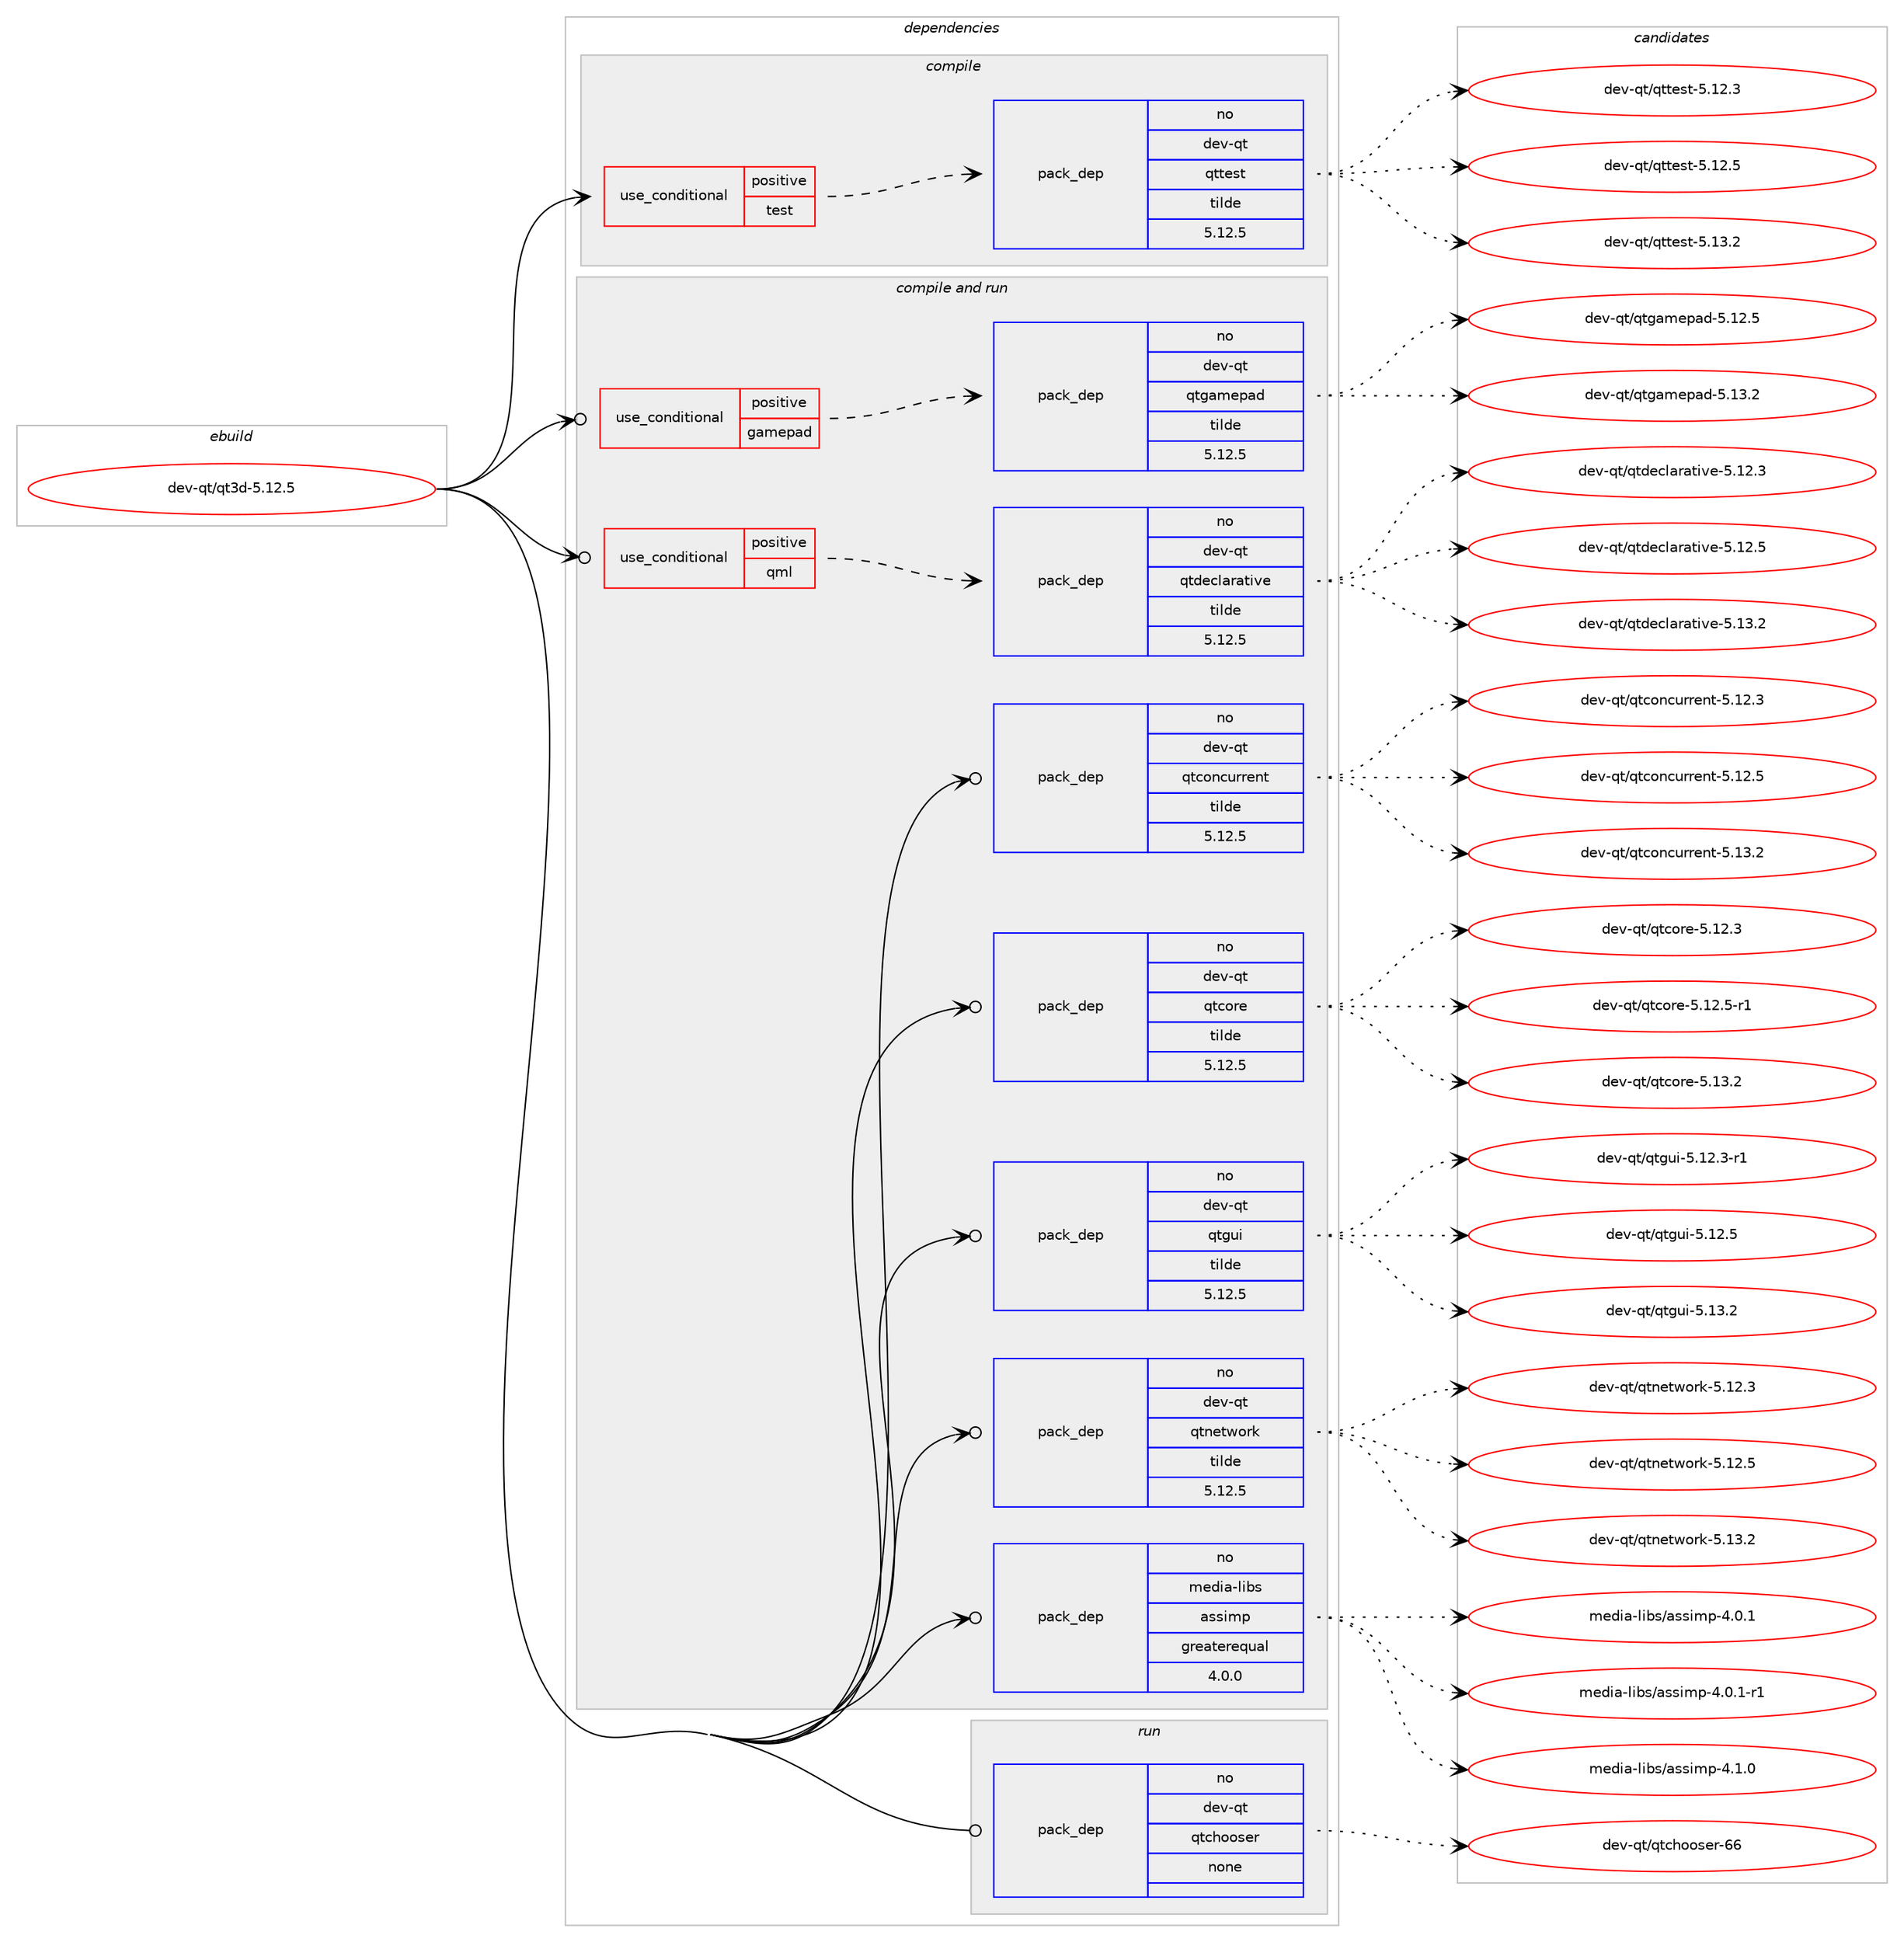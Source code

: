 digraph prolog {

# *************
# Graph options
# *************

newrank=true;
concentrate=true;
compound=true;
graph [rankdir=LR,fontname=Helvetica,fontsize=10,ranksep=1.5];#, ranksep=2.5, nodesep=0.2];
edge  [arrowhead=vee];
node  [fontname=Helvetica,fontsize=10];

# **********
# The ebuild
# **********

subgraph cluster_leftcol {
color=gray;
rank=same;
label=<<i>ebuild</i>>;
id [label="dev-qt/qt3d-5.12.5", color=red, width=4, href="../dev-qt/qt3d-5.12.5.svg"];
}

# ****************
# The dependencies
# ****************

subgraph cluster_midcol {
color=gray;
label=<<i>dependencies</i>>;
subgraph cluster_compile {
fillcolor="#eeeeee";
style=filled;
label=<<i>compile</i>>;
subgraph cond152162 {
dependency646054 [label=<<TABLE BORDER="0" CELLBORDER="1" CELLSPACING="0" CELLPADDING="4"><TR><TD ROWSPAN="3" CELLPADDING="10">use_conditional</TD></TR><TR><TD>positive</TD></TR><TR><TD>test</TD></TR></TABLE>>, shape=none, color=red];
subgraph pack482002 {
dependency646055 [label=<<TABLE BORDER="0" CELLBORDER="1" CELLSPACING="0" CELLPADDING="4" WIDTH="220"><TR><TD ROWSPAN="6" CELLPADDING="30">pack_dep</TD></TR><TR><TD WIDTH="110">no</TD></TR><TR><TD>dev-qt</TD></TR><TR><TD>qttest</TD></TR><TR><TD>tilde</TD></TR><TR><TD>5.12.5</TD></TR></TABLE>>, shape=none, color=blue];
}
dependency646054:e -> dependency646055:w [weight=20,style="dashed",arrowhead="vee"];
}
id:e -> dependency646054:w [weight=20,style="solid",arrowhead="vee"];
}
subgraph cluster_compileandrun {
fillcolor="#eeeeee";
style=filled;
label=<<i>compile and run</i>>;
subgraph cond152163 {
dependency646056 [label=<<TABLE BORDER="0" CELLBORDER="1" CELLSPACING="0" CELLPADDING="4"><TR><TD ROWSPAN="3" CELLPADDING="10">use_conditional</TD></TR><TR><TD>positive</TD></TR><TR><TD>gamepad</TD></TR></TABLE>>, shape=none, color=red];
subgraph pack482003 {
dependency646057 [label=<<TABLE BORDER="0" CELLBORDER="1" CELLSPACING="0" CELLPADDING="4" WIDTH="220"><TR><TD ROWSPAN="6" CELLPADDING="30">pack_dep</TD></TR><TR><TD WIDTH="110">no</TD></TR><TR><TD>dev-qt</TD></TR><TR><TD>qtgamepad</TD></TR><TR><TD>tilde</TD></TR><TR><TD>5.12.5</TD></TR></TABLE>>, shape=none, color=blue];
}
dependency646056:e -> dependency646057:w [weight=20,style="dashed",arrowhead="vee"];
}
id:e -> dependency646056:w [weight=20,style="solid",arrowhead="odotvee"];
subgraph cond152164 {
dependency646058 [label=<<TABLE BORDER="0" CELLBORDER="1" CELLSPACING="0" CELLPADDING="4"><TR><TD ROWSPAN="3" CELLPADDING="10">use_conditional</TD></TR><TR><TD>positive</TD></TR><TR><TD>qml</TD></TR></TABLE>>, shape=none, color=red];
subgraph pack482004 {
dependency646059 [label=<<TABLE BORDER="0" CELLBORDER="1" CELLSPACING="0" CELLPADDING="4" WIDTH="220"><TR><TD ROWSPAN="6" CELLPADDING="30">pack_dep</TD></TR><TR><TD WIDTH="110">no</TD></TR><TR><TD>dev-qt</TD></TR><TR><TD>qtdeclarative</TD></TR><TR><TD>tilde</TD></TR><TR><TD>5.12.5</TD></TR></TABLE>>, shape=none, color=blue];
}
dependency646058:e -> dependency646059:w [weight=20,style="dashed",arrowhead="vee"];
}
id:e -> dependency646058:w [weight=20,style="solid",arrowhead="odotvee"];
subgraph pack482005 {
dependency646060 [label=<<TABLE BORDER="0" CELLBORDER="1" CELLSPACING="0" CELLPADDING="4" WIDTH="220"><TR><TD ROWSPAN="6" CELLPADDING="30">pack_dep</TD></TR><TR><TD WIDTH="110">no</TD></TR><TR><TD>dev-qt</TD></TR><TR><TD>qtconcurrent</TD></TR><TR><TD>tilde</TD></TR><TR><TD>5.12.5</TD></TR></TABLE>>, shape=none, color=blue];
}
id:e -> dependency646060:w [weight=20,style="solid",arrowhead="odotvee"];
subgraph pack482006 {
dependency646061 [label=<<TABLE BORDER="0" CELLBORDER="1" CELLSPACING="0" CELLPADDING="4" WIDTH="220"><TR><TD ROWSPAN="6" CELLPADDING="30">pack_dep</TD></TR><TR><TD WIDTH="110">no</TD></TR><TR><TD>dev-qt</TD></TR><TR><TD>qtcore</TD></TR><TR><TD>tilde</TD></TR><TR><TD>5.12.5</TD></TR></TABLE>>, shape=none, color=blue];
}
id:e -> dependency646061:w [weight=20,style="solid",arrowhead="odotvee"];
subgraph pack482007 {
dependency646062 [label=<<TABLE BORDER="0" CELLBORDER="1" CELLSPACING="0" CELLPADDING="4" WIDTH="220"><TR><TD ROWSPAN="6" CELLPADDING="30">pack_dep</TD></TR><TR><TD WIDTH="110">no</TD></TR><TR><TD>dev-qt</TD></TR><TR><TD>qtgui</TD></TR><TR><TD>tilde</TD></TR><TR><TD>5.12.5</TD></TR></TABLE>>, shape=none, color=blue];
}
id:e -> dependency646062:w [weight=20,style="solid",arrowhead="odotvee"];
subgraph pack482008 {
dependency646063 [label=<<TABLE BORDER="0" CELLBORDER="1" CELLSPACING="0" CELLPADDING="4" WIDTH="220"><TR><TD ROWSPAN="6" CELLPADDING="30">pack_dep</TD></TR><TR><TD WIDTH="110">no</TD></TR><TR><TD>dev-qt</TD></TR><TR><TD>qtnetwork</TD></TR><TR><TD>tilde</TD></TR><TR><TD>5.12.5</TD></TR></TABLE>>, shape=none, color=blue];
}
id:e -> dependency646063:w [weight=20,style="solid",arrowhead="odotvee"];
subgraph pack482009 {
dependency646064 [label=<<TABLE BORDER="0" CELLBORDER="1" CELLSPACING="0" CELLPADDING="4" WIDTH="220"><TR><TD ROWSPAN="6" CELLPADDING="30">pack_dep</TD></TR><TR><TD WIDTH="110">no</TD></TR><TR><TD>media-libs</TD></TR><TR><TD>assimp</TD></TR><TR><TD>greaterequal</TD></TR><TR><TD>4.0.0</TD></TR></TABLE>>, shape=none, color=blue];
}
id:e -> dependency646064:w [weight=20,style="solid",arrowhead="odotvee"];
}
subgraph cluster_run {
fillcolor="#eeeeee";
style=filled;
label=<<i>run</i>>;
subgraph pack482010 {
dependency646065 [label=<<TABLE BORDER="0" CELLBORDER="1" CELLSPACING="0" CELLPADDING="4" WIDTH="220"><TR><TD ROWSPAN="6" CELLPADDING="30">pack_dep</TD></TR><TR><TD WIDTH="110">no</TD></TR><TR><TD>dev-qt</TD></TR><TR><TD>qtchooser</TD></TR><TR><TD>none</TD></TR><TR><TD></TD></TR></TABLE>>, shape=none, color=blue];
}
id:e -> dependency646065:w [weight=20,style="solid",arrowhead="odot"];
}
}

# **************
# The candidates
# **************

subgraph cluster_choices {
rank=same;
color=gray;
label=<<i>candidates</i>>;

subgraph choice482002 {
color=black;
nodesep=1;
choice100101118451131164711311611610111511645534649504651 [label="dev-qt/qttest-5.12.3", color=red, width=4,href="../dev-qt/qttest-5.12.3.svg"];
choice100101118451131164711311611610111511645534649504653 [label="dev-qt/qttest-5.12.5", color=red, width=4,href="../dev-qt/qttest-5.12.5.svg"];
choice100101118451131164711311611610111511645534649514650 [label="dev-qt/qttest-5.13.2", color=red, width=4,href="../dev-qt/qttest-5.13.2.svg"];
dependency646055:e -> choice100101118451131164711311611610111511645534649504651:w [style=dotted,weight="100"];
dependency646055:e -> choice100101118451131164711311611610111511645534649504653:w [style=dotted,weight="100"];
dependency646055:e -> choice100101118451131164711311611610111511645534649514650:w [style=dotted,weight="100"];
}
subgraph choice482003 {
color=black;
nodesep=1;
choice1001011184511311647113116103971091011129710045534649504653 [label="dev-qt/qtgamepad-5.12.5", color=red, width=4,href="../dev-qt/qtgamepad-5.12.5.svg"];
choice1001011184511311647113116103971091011129710045534649514650 [label="dev-qt/qtgamepad-5.13.2", color=red, width=4,href="../dev-qt/qtgamepad-5.13.2.svg"];
dependency646057:e -> choice1001011184511311647113116103971091011129710045534649504653:w [style=dotted,weight="100"];
dependency646057:e -> choice1001011184511311647113116103971091011129710045534649514650:w [style=dotted,weight="100"];
}
subgraph choice482004 {
color=black;
nodesep=1;
choice100101118451131164711311610010199108971149711610511810145534649504651 [label="dev-qt/qtdeclarative-5.12.3", color=red, width=4,href="../dev-qt/qtdeclarative-5.12.3.svg"];
choice100101118451131164711311610010199108971149711610511810145534649504653 [label="dev-qt/qtdeclarative-5.12.5", color=red, width=4,href="../dev-qt/qtdeclarative-5.12.5.svg"];
choice100101118451131164711311610010199108971149711610511810145534649514650 [label="dev-qt/qtdeclarative-5.13.2", color=red, width=4,href="../dev-qt/qtdeclarative-5.13.2.svg"];
dependency646059:e -> choice100101118451131164711311610010199108971149711610511810145534649504651:w [style=dotted,weight="100"];
dependency646059:e -> choice100101118451131164711311610010199108971149711610511810145534649504653:w [style=dotted,weight="100"];
dependency646059:e -> choice100101118451131164711311610010199108971149711610511810145534649514650:w [style=dotted,weight="100"];
}
subgraph choice482005 {
color=black;
nodesep=1;
choice1001011184511311647113116991111109911711411410111011645534649504651 [label="dev-qt/qtconcurrent-5.12.3", color=red, width=4,href="../dev-qt/qtconcurrent-5.12.3.svg"];
choice1001011184511311647113116991111109911711411410111011645534649504653 [label="dev-qt/qtconcurrent-5.12.5", color=red, width=4,href="../dev-qt/qtconcurrent-5.12.5.svg"];
choice1001011184511311647113116991111109911711411410111011645534649514650 [label="dev-qt/qtconcurrent-5.13.2", color=red, width=4,href="../dev-qt/qtconcurrent-5.13.2.svg"];
dependency646060:e -> choice1001011184511311647113116991111109911711411410111011645534649504651:w [style=dotted,weight="100"];
dependency646060:e -> choice1001011184511311647113116991111109911711411410111011645534649504653:w [style=dotted,weight="100"];
dependency646060:e -> choice1001011184511311647113116991111109911711411410111011645534649514650:w [style=dotted,weight="100"];
}
subgraph choice482006 {
color=black;
nodesep=1;
choice10010111845113116471131169911111410145534649504651 [label="dev-qt/qtcore-5.12.3", color=red, width=4,href="../dev-qt/qtcore-5.12.3.svg"];
choice100101118451131164711311699111114101455346495046534511449 [label="dev-qt/qtcore-5.12.5-r1", color=red, width=4,href="../dev-qt/qtcore-5.12.5-r1.svg"];
choice10010111845113116471131169911111410145534649514650 [label="dev-qt/qtcore-5.13.2", color=red, width=4,href="../dev-qt/qtcore-5.13.2.svg"];
dependency646061:e -> choice10010111845113116471131169911111410145534649504651:w [style=dotted,weight="100"];
dependency646061:e -> choice100101118451131164711311699111114101455346495046534511449:w [style=dotted,weight="100"];
dependency646061:e -> choice10010111845113116471131169911111410145534649514650:w [style=dotted,weight="100"];
}
subgraph choice482007 {
color=black;
nodesep=1;
choice1001011184511311647113116103117105455346495046514511449 [label="dev-qt/qtgui-5.12.3-r1", color=red, width=4,href="../dev-qt/qtgui-5.12.3-r1.svg"];
choice100101118451131164711311610311710545534649504653 [label="dev-qt/qtgui-5.12.5", color=red, width=4,href="../dev-qt/qtgui-5.12.5.svg"];
choice100101118451131164711311610311710545534649514650 [label="dev-qt/qtgui-5.13.2", color=red, width=4,href="../dev-qt/qtgui-5.13.2.svg"];
dependency646062:e -> choice1001011184511311647113116103117105455346495046514511449:w [style=dotted,weight="100"];
dependency646062:e -> choice100101118451131164711311610311710545534649504653:w [style=dotted,weight="100"];
dependency646062:e -> choice100101118451131164711311610311710545534649514650:w [style=dotted,weight="100"];
}
subgraph choice482008 {
color=black;
nodesep=1;
choice100101118451131164711311611010111611911111410745534649504651 [label="dev-qt/qtnetwork-5.12.3", color=red, width=4,href="../dev-qt/qtnetwork-5.12.3.svg"];
choice100101118451131164711311611010111611911111410745534649504653 [label="dev-qt/qtnetwork-5.12.5", color=red, width=4,href="../dev-qt/qtnetwork-5.12.5.svg"];
choice100101118451131164711311611010111611911111410745534649514650 [label="dev-qt/qtnetwork-5.13.2", color=red, width=4,href="../dev-qt/qtnetwork-5.13.2.svg"];
dependency646063:e -> choice100101118451131164711311611010111611911111410745534649504651:w [style=dotted,weight="100"];
dependency646063:e -> choice100101118451131164711311611010111611911111410745534649504653:w [style=dotted,weight="100"];
dependency646063:e -> choice100101118451131164711311611010111611911111410745534649514650:w [style=dotted,weight="100"];
}
subgraph choice482009 {
color=black;
nodesep=1;
choice1091011001059745108105981154797115115105109112455246484649 [label="media-libs/assimp-4.0.1", color=red, width=4,href="../media-libs/assimp-4.0.1.svg"];
choice10910110010597451081059811547971151151051091124552464846494511449 [label="media-libs/assimp-4.0.1-r1", color=red, width=4,href="../media-libs/assimp-4.0.1-r1.svg"];
choice1091011001059745108105981154797115115105109112455246494648 [label="media-libs/assimp-4.1.0", color=red, width=4,href="../media-libs/assimp-4.1.0.svg"];
dependency646064:e -> choice1091011001059745108105981154797115115105109112455246484649:w [style=dotted,weight="100"];
dependency646064:e -> choice10910110010597451081059811547971151151051091124552464846494511449:w [style=dotted,weight="100"];
dependency646064:e -> choice1091011001059745108105981154797115115105109112455246494648:w [style=dotted,weight="100"];
}
subgraph choice482010 {
color=black;
nodesep=1;
choice100101118451131164711311699104111111115101114455454 [label="dev-qt/qtchooser-66", color=red, width=4,href="../dev-qt/qtchooser-66.svg"];
dependency646065:e -> choice100101118451131164711311699104111111115101114455454:w [style=dotted,weight="100"];
}
}

}
